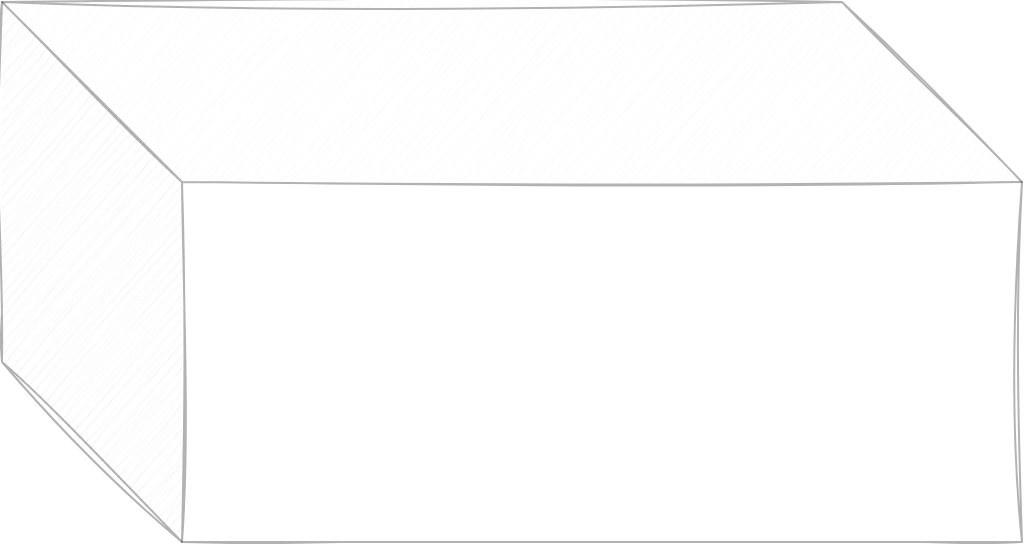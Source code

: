 <mxfile version="21.6.5" type="github">
  <diagram name="Page-1" id="x2LsbdKC_i5p0F0xE7Td">
    <mxGraphModel dx="1379" dy="908" grid="1" gridSize="10" guides="1" tooltips="1" connect="1" arrows="1" fold="1" page="1" pageScale="1" pageWidth="850" pageHeight="1100" math="0" shadow="0">
      <root>
        <mxCell id="0" />
        <mxCell id="1" parent="0" />
        <mxCell id="9FW4b6Y_hTlofw6_cm32-1" value="" style="shape=cube;whiteSpace=wrap;html=1;boundedLbl=1;backgroundOutline=1;darkOpacity=0.05;darkOpacity2=0.1;size=90;sketch=1;curveFitting=1;jiggle=2;opacity=30;" vertex="1" parent="1">
          <mxGeometry x="200" y="500" width="510" height="270" as="geometry" />
        </mxCell>
      </root>
    </mxGraphModel>
  </diagram>
</mxfile>
